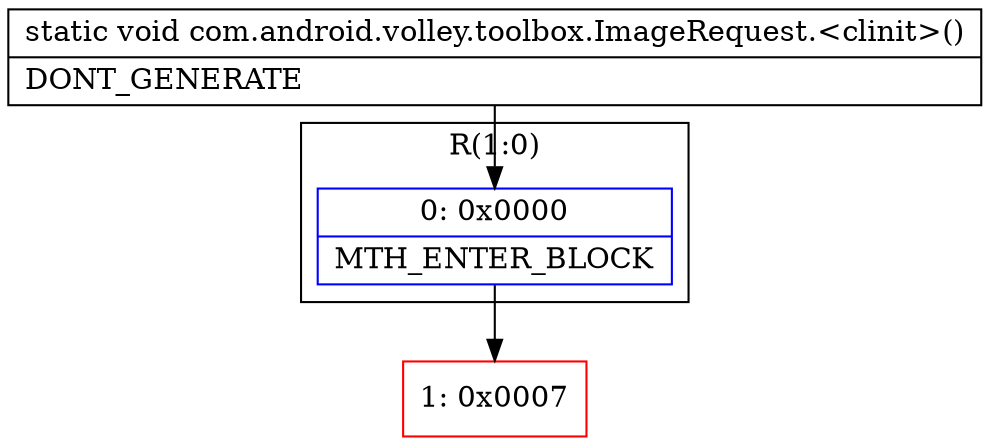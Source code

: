 digraph "CFG forcom.android.volley.toolbox.ImageRequest.\<clinit\>()V" {
subgraph cluster_Region_370104834 {
label = "R(1:0)";
node [shape=record,color=blue];
Node_0 [shape=record,label="{0\:\ 0x0000|MTH_ENTER_BLOCK\l}"];
}
Node_1 [shape=record,color=red,label="{1\:\ 0x0007}"];
MethodNode[shape=record,label="{static void com.android.volley.toolbox.ImageRequest.\<clinit\>()  | DONT_GENERATE\l}"];
MethodNode -> Node_0;
Node_0 -> Node_1;
}

